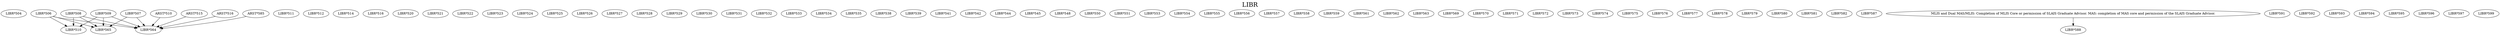 digraph LIBR {
labelloc = "t";
label = "LIBR"
fontsize = 27;
"LIBR*504"
"LIBR*506"
"LIBR*507"
"LIBR*508"
"LIBR*509"
"LIBR*506" -> "LIBR*510" [style=solid]
"LIBR*508" -> "LIBR*510" [style=solid]
"LIBR*509" -> "LIBR*510" [style=solid]
"LIBR*511"
"LIBR*512"
"LIBR*514"
"LIBR*516"
"LIBR*520"
"LIBR*521"
"LIBR*522"
"LIBR*523"
"LIBR*524"
"LIBR*525"
"LIBR*526"
"LIBR*527"
"LIBR*528"
"LIBR*529"
"LIBR*530"
"LIBR*531"
"LIBR*532"
"LIBR*533"
"LIBR*534"
"LIBR*535"
"LIBR*538"
"LIBR*539"
"LIBR*541"
"LIBR*542"
"LIBR*544"
"LIBR*545"
"LIBR*548"
"LIBR*550"
"LIBR*551"
"LIBR*553"
"LIBR*554"
"LIBR*555"
"LIBR*556"
"LIBR*557"
"LIBR*558"
"LIBR*559"
"LIBR*561"
"LIBR*562"
"LIBR*563"
"LIBR*506" -> "LIBR*564"
"LIBR*507" -> "LIBR*564"
"LIBR*508" -> "LIBR*564"
"LIBR*509" -> "LIBR*564"
"ARST*510" -> "LIBR*564"
"ARST*515" -> "LIBR*564"
"ARST*516" -> "LIBR*564"
"ARST*585" -> "LIBR*564"
"LIBR*506" -> "LIBR*565"
"LIBR*507" -> "LIBR*565"
"LIBR*508" -> "LIBR*565"
"LIBR*509" -> "LIBR*565"
"LIBR*569"
"LIBR*570"
"LIBR*571"
"LIBR*572"
"LIBR*573"
"LIBR*574"
"LIBR*575"
"LIBR*576"
"LIBR*577"
"LIBR*578"
"LIBR*579"
"LIBR*580"
"LIBR*581"
"LIBR*582"
"LIBR*587"
"MLIS and Dual MAS/MLIS: Completion of MLIS Core or permission of SLAIS Graduate Advisor. MAS: completion of MAS core and permission of the SLAIS Graduate Advisor." -> "LIBR*588" [style=solid]
"LIBR*591"
"LIBR*592"
"LIBR*593"
"LIBR*594"
"LIBR*595"
"LIBR*596"
"LIBR*597"
"LIBR*599"
}
